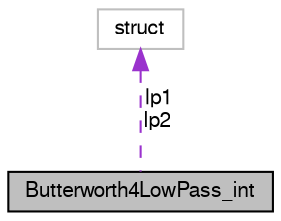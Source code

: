 digraph "Butterworth4LowPass_int"
{
  edge [fontname="FreeSans",fontsize="10",labelfontname="FreeSans",labelfontsize="10"];
  node [fontname="FreeSans",fontsize="10",shape=record];
  Node1 [label="Butterworth4LowPass_int",height=0.2,width=0.4,color="black", fillcolor="grey75", style="filled", fontcolor="black"];
  Node2 -> Node1 [dir="back",color="darkorchid3",fontsize="10",style="dashed",label=" lp1\nlp2" ,fontname="FreeSans"];
  Node2 [label="struct",height=0.2,width=0.4,color="grey75", fillcolor="white", style="filled"];
}
